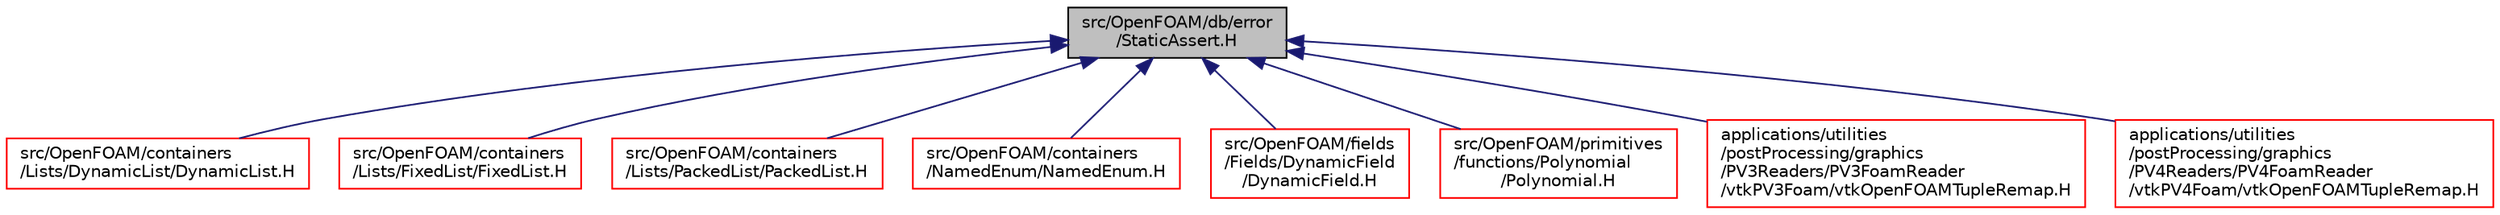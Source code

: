 digraph "src/OpenFOAM/db/error/StaticAssert.H"
{
  bgcolor="transparent";
  edge [fontname="Helvetica",fontsize="10",labelfontname="Helvetica",labelfontsize="10"];
  node [fontname="Helvetica",fontsize="10",shape=record];
  Node1 [label="src/OpenFOAM/db/error\l/StaticAssert.H",height=0.2,width=0.4,color="black", fillcolor="grey75", style="filled", fontcolor="black"];
  Node1 -> Node2 [dir="back",color="midnightblue",fontsize="10",style="solid",fontname="Helvetica"];
  Node2 [label="src/OpenFOAM/containers\l/Lists/DynamicList/DynamicList.H",height=0.2,width=0.4,color="red",URL="$a07576.html"];
  Node1 -> Node3 [dir="back",color="midnightblue",fontsize="10",style="solid",fontname="Helvetica"];
  Node3 [label="src/OpenFOAM/containers\l/Lists/FixedList/FixedList.H",height=0.2,width=0.4,color="red",URL="$a07579.html"];
  Node1 -> Node4 [dir="back",color="midnightblue",fontsize="10",style="solid",fontname="Helvetica"];
  Node4 [label="src/OpenFOAM/containers\l/Lists/PackedList/PackedList.H",height=0.2,width=0.4,color="red",URL="$a07600.html"];
  Node1 -> Node5 [dir="back",color="midnightblue",fontsize="10",style="solid",fontname="Helvetica"];
  Node5 [label="src/OpenFOAM/containers\l/NamedEnum/NamedEnum.H",height=0.2,width=0.4,color="red",URL="$a07626.html"];
  Node1 -> Node6 [dir="back",color="midnightblue",fontsize="10",style="solid",fontname="Helvetica"];
  Node6 [label="src/OpenFOAM/fields\l/Fields/DynamicField\l/DynamicField.H",height=0.2,width=0.4,color="red",URL="$a07887.html"];
  Node1 -> Node7 [dir="back",color="midnightblue",fontsize="10",style="solid",fontname="Helvetica"];
  Node7 [label="src/OpenFOAM/primitives\l/functions/Polynomial\l/Polynomial.H",height=0.2,width=0.4,color="red",URL="$a08800.html"];
  Node1 -> Node8 [dir="back",color="midnightblue",fontsize="10",style="solid",fontname="Helvetica"];
  Node8 [label="applications/utilities\l/postProcessing/graphics\l/PV3Readers/PV3FoamReader\l/vtkPV3Foam/vtkOpenFOAMTupleRemap.H",height=0.2,width=0.4,color="red",URL="$a04337.html"];
  Node1 -> Node9 [dir="back",color="midnightblue",fontsize="10",style="solid",fontname="Helvetica"];
  Node9 [label="applications/utilities\l/postProcessing/graphics\l/PV4Readers/PV4FoamReader\l/vtkPV4Foam/vtkOpenFOAMTupleRemap.H",height=0.2,width=0.4,color="red",URL="$a04338.html"];
}

